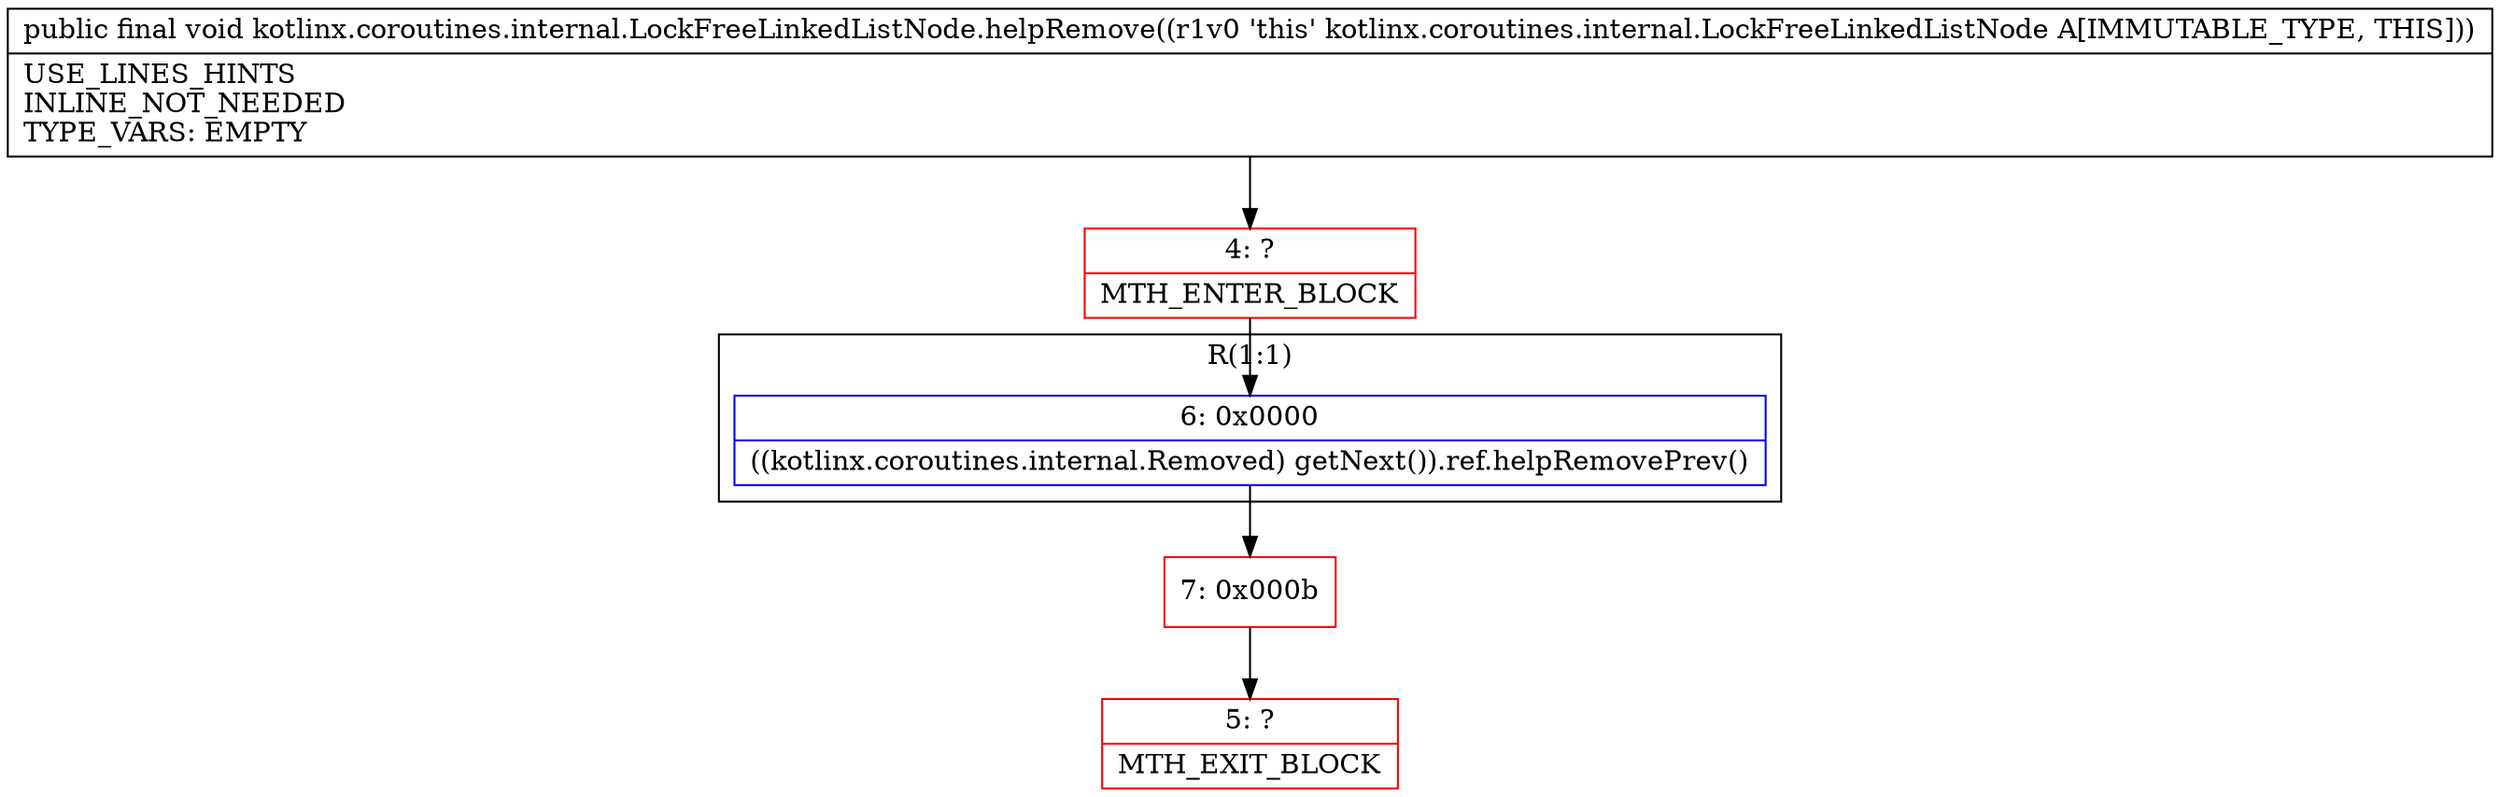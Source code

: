 digraph "CFG forkotlinx.coroutines.internal.LockFreeLinkedListNode.helpRemove()V" {
subgraph cluster_Region_2067087295 {
label = "R(1:1)";
node [shape=record,color=blue];
Node_6 [shape=record,label="{6\:\ 0x0000|((kotlinx.coroutines.internal.Removed) getNext()).ref.helpRemovePrev()\l}"];
}
Node_4 [shape=record,color=red,label="{4\:\ ?|MTH_ENTER_BLOCK\l}"];
Node_7 [shape=record,color=red,label="{7\:\ 0x000b}"];
Node_5 [shape=record,color=red,label="{5\:\ ?|MTH_EXIT_BLOCK\l}"];
MethodNode[shape=record,label="{public final void kotlinx.coroutines.internal.LockFreeLinkedListNode.helpRemove((r1v0 'this' kotlinx.coroutines.internal.LockFreeLinkedListNode A[IMMUTABLE_TYPE, THIS]))  | USE_LINES_HINTS\lINLINE_NOT_NEEDED\lTYPE_VARS: EMPTY\l}"];
MethodNode -> Node_4;Node_6 -> Node_7;
Node_4 -> Node_6;
Node_7 -> Node_5;
}

